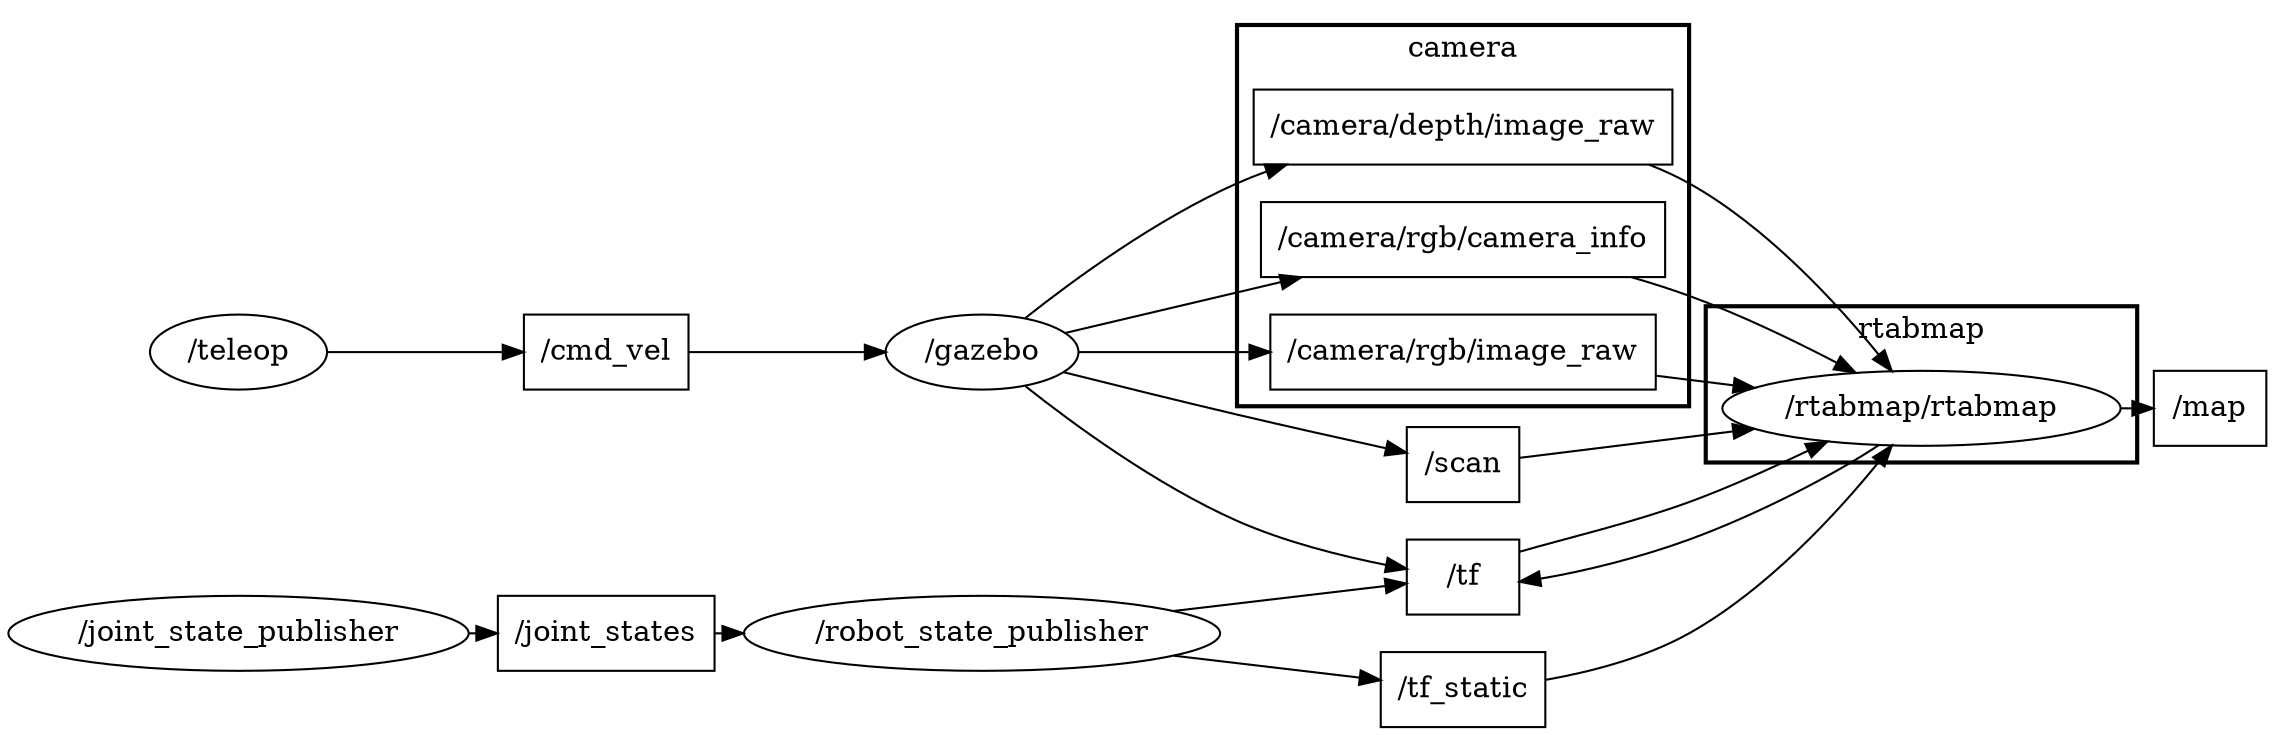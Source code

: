 digraph graphname {
	graph [bb="0,0,878.46,327",
		compound=True,
		rank=same,
		rankdir=LR,
		ranksep=0.2
	];
	node [label="\N"];
	subgraph cluster_camera {
		graph [bb="470.27,46,644.27,229",
			compound=True,
			label=camera,
			lheight=0.21,
			lp="557.27,217.5",
			lwidth=0.56,
			rank=same,
			rankdir=LR,
			ranksep=0.2,
			style=bold
		];
		t___camera__depth__image_raw		 [URL=topic_3A__camera__depth__image_raw,
			height=0.5,
			label="/camera/depth/image_raw",
			pos="557.27,180",
			shape=box,
			tooltip="topic:/camera/depth/image_raw",
			width=2.1944];
		t___camera__rgb__camera_info		 [URL=topic_3A__camera__rgb__camera_info,
			height=0.5,
			label="/camera/rgb/camera_info",
			pos="557.27,126",
			shape=box,
			tooltip="topic:/camera/rgb/camera_info",
			width=2.1389];
		t___camera__rgb__image_raw		 [URL=topic_3A__camera__rgb__image_raw,
			height=0.5,
			label="/camera/rgb/image_raw",
			pos="557.27,72",
			shape=box,
			tooltip="topic:/camera/rgb/image_raw",
			width=2.0278];
	}
	subgraph cluster_rtabmap {
		graph [bb="652.27,127,816.46,202",
			compound=True,
			label=rtabmap,
			lheight=0.21,
			lp="734.36,190.5",
			lwidth=0.64,
			rank=same,
			rankdir=LR,
			ranksep=0.2,
			style=bold
		];
		n___rtabmap__rtabmap		 [URL=__rtabmap__rtabmap,
			height=0.5,
			label="/rtabmap/rtabmap",
			pos="734.36,153",
			shape=ellipse,
			tooltip="/rtabmap/rtabmap",
			width=2.0582];
	}
	t___tf_static	 [URL=topic_3A__tf_static,
		height=0.5,
		label="/tf_static",
		pos="557.27,309",
		shape=box,
		tooltip="topic:/tf_static",
		width=0.88889];
	t___tf_static -> n___rtabmap__rtabmap	 [penwidth=1,
		pos="e,725.54,171.28 589.59,304.33 606.98,300.53 628.27,293.79 644.27,282 680.29,255.44 706.79,209.79 721.14,180.52"];
	t___cmd_vel	 [URL=topic_3A__cmd_vel,
		height=0.5,
		label="/cmd_vel",
		pos="229.18,126",
		shape=box,
		tooltip="topic:/cmd_vel",
		width=0.94444];
	n___gazebo	 [URL=__gazebo,
		height=0.5,
		label="/gazebo",
		pos="373.23,126",
		shape=ellipse,
		tooltip="/gazebo",
		width=1.0652];
	t___cmd_vel -> n___gazebo	 [penwidth=1,
		pos="e,334.88,126 263.49,126 281.71,126 304.61,126 324.68,126"];
	t___camera__depth__image_raw -> n___rtabmap__rtabmap	 [penwidth=1,
		pos="e,671.46,162.54 636.34,167.96 644.71,166.67 653.19,165.36 661.47,164.09"];
	t___camera__rgb__camera_info -> n___rtabmap__rtabmap	 [penwidth=1,
		pos="e,671.33,143.43 634.3,137.72 643.29,139.11 652.44,140.52 661.37,141.9"];
	t___camera__rgb__image_raw -> n___rtabmap__rtabmap	 [penwidth=1,
		pos="e,708.9,135.96 621.86,90.051 629.51,92.783 637.14,95.777 644.27,99 663.6,107.74 683.92,119.8 700.26,130.31"];
	t___joint_states	 [URL=topic_3A__joint_states,
		height=0.5,
		label="/joint_states",
		pos="229.18,282",
		shape=box,
		tooltip="topic:/joint_states",
		width=1.1389];
	n___robot_state_publisher	 [URL=__robot_state_publisher,
		height=0.5,
		label="/robot_state_publisher",
		pos="373.23,282",
		shape=ellipse,
		tooltip="/robot_state_publisher",
		width=2.4734];
	t___joint_states -> n___robot_state_publisher	 [penwidth=1,
		pos="e,284.03,282 270.51,282 271.59,282 272.69,282 273.8,282"];
	t___tf	 [URL=topic_3A__tf,
		height=0.5,
		label="/tf",
		pos="557.27,255",
		shape=box,
		tooltip="topic:/tf",
		width=0.75];
	t___tf -> n___rtabmap__rtabmap	 [penwidth=1,
		pos="e,723.45,170.83 584.29,259.27 601.99,257.64 625.51,252.03 644.27,242 673.43,226.41 700.75,199.3 717.26,178.85"];
	t___scan	 [URL=topic_3A__scan,
		height=0.5,
		label="/scan",
		pos="557.27,18",
		shape=box,
		tooltip="topic:/scan",
		width=0.75];
	t___scan -> n___rtabmap__rtabmap	 [penwidth=1,
		pos="e,723.81,135.11 584.47,21.02 602.48,24.077 626.28,30.133 644.27,42 676.97,63.576 703.33,101 718.67,126.36"];
	t___map	 [URL=topic_3A__map,
		height=0.5,
		label="/map",
		pos="851.46,153",
		shape=box,
		tooltip="topic:/map",
		width=0.75];
	n___robot_state_publisher -> t___tf_static	 [penwidth=1,
		pos="e,524.86,304.34 445.39,292.55 468.94,296.05 494.34,299.82 514.89,302.86"];
	n___robot_state_publisher -> t___tf	 [penwidth=1,
		pos="e,529.93,258.91 445.39,271.45 470.93,267.66 498.66,263.54 520,260.38"];
	n___rtabmap__rtabmap -> t___tf	 [penwidth=1,
		pos="e,584.29,244.09 711.93,170.38 695.21,186.66 670.48,209.98 644.27,224 628.88,232.23 610.29,237.48 594.33,241.56"];
	n___rtabmap__rtabmap -> t___map	 [penwidth=1,
		pos="e,824.23,153 808.58,153 810.47,153 812.33,153 814.17,153"];
	n___teleop	 [URL=__teleop,
		height=0.5,
		label="/teleop",
		pos="87.092,126",
		shape=ellipse,
		tooltip="/teleop",
		width=0.95686];
	n___teleop -> t___cmd_vel	 [penwidth=1,
		pos="e,194.9,126 121.65,126 140.54,126 164.33,126 184.64,126"];
	n___joint_state_publisher	 [URL=__joint_state_publisher,
		height=0.5,
		label="/joint_state_publisher",
		pos="87.092,282",
		shape=ellipse,
		tooltip="/joint_state_publisher",
		width=2.4192];
	n___joint_state_publisher -> t___joint_states	 [penwidth=1,
		pos="e,187.89,282 174.42,282 175.58,282 176.72,282 177.86,282"];
	n___gazebo -> t___camera__depth__image_raw	 [penwidth=1,
		pos="e,495.51,161.98 405.94,135.41 427.99,141.95 458.27,150.93 485.87,159.12"];
	n___gazebo -> t___camera__rgb__camera_info	 [penwidth=1,
		pos="e,479.93,126 411.95,126 428.78,126 449.38,126 469.68,126"];
	n___gazebo -> t___camera__rgb__image_raw	 [penwidth=1,
		pos="e,495.51,90.023 405.94,116.59 427.99,110.05 458.27,101.07 485.87,92.882"];
	n___gazebo -> t___tf	 [penwidth=1,
		pos="e,529.89,252.31 384.96,143.33 400.68,167.24 432.27,209.97 470.27,233 485.19,242.04 503.73,247.39 519.77,250.54"];
	n___gazebo -> t___scan	 [penwidth=1,
		pos="e,529.91,22.192 388.86,109.32 406.4,90.338 437.53,59.691 470.27,42 485.6,33.719 504.04,28.083 519.91,24.366"];
}
